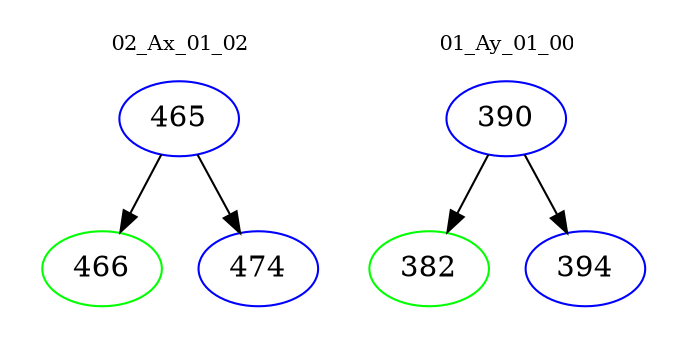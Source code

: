digraph{
subgraph cluster_0 {
color = white
label = "02_Ax_01_02";
fontsize=10;
T0_465 [label="465", color="blue"]
T0_465 -> T0_466 [color="black"]
T0_466 [label="466", color="green"]
T0_465 -> T0_474 [color="black"]
T0_474 [label="474", color="blue"]
}
subgraph cluster_1 {
color = white
label = "01_Ay_01_00";
fontsize=10;
T1_390 [label="390", color="blue"]
T1_390 -> T1_382 [color="black"]
T1_382 [label="382", color="green"]
T1_390 -> T1_394 [color="black"]
T1_394 [label="394", color="blue"]
}
}
